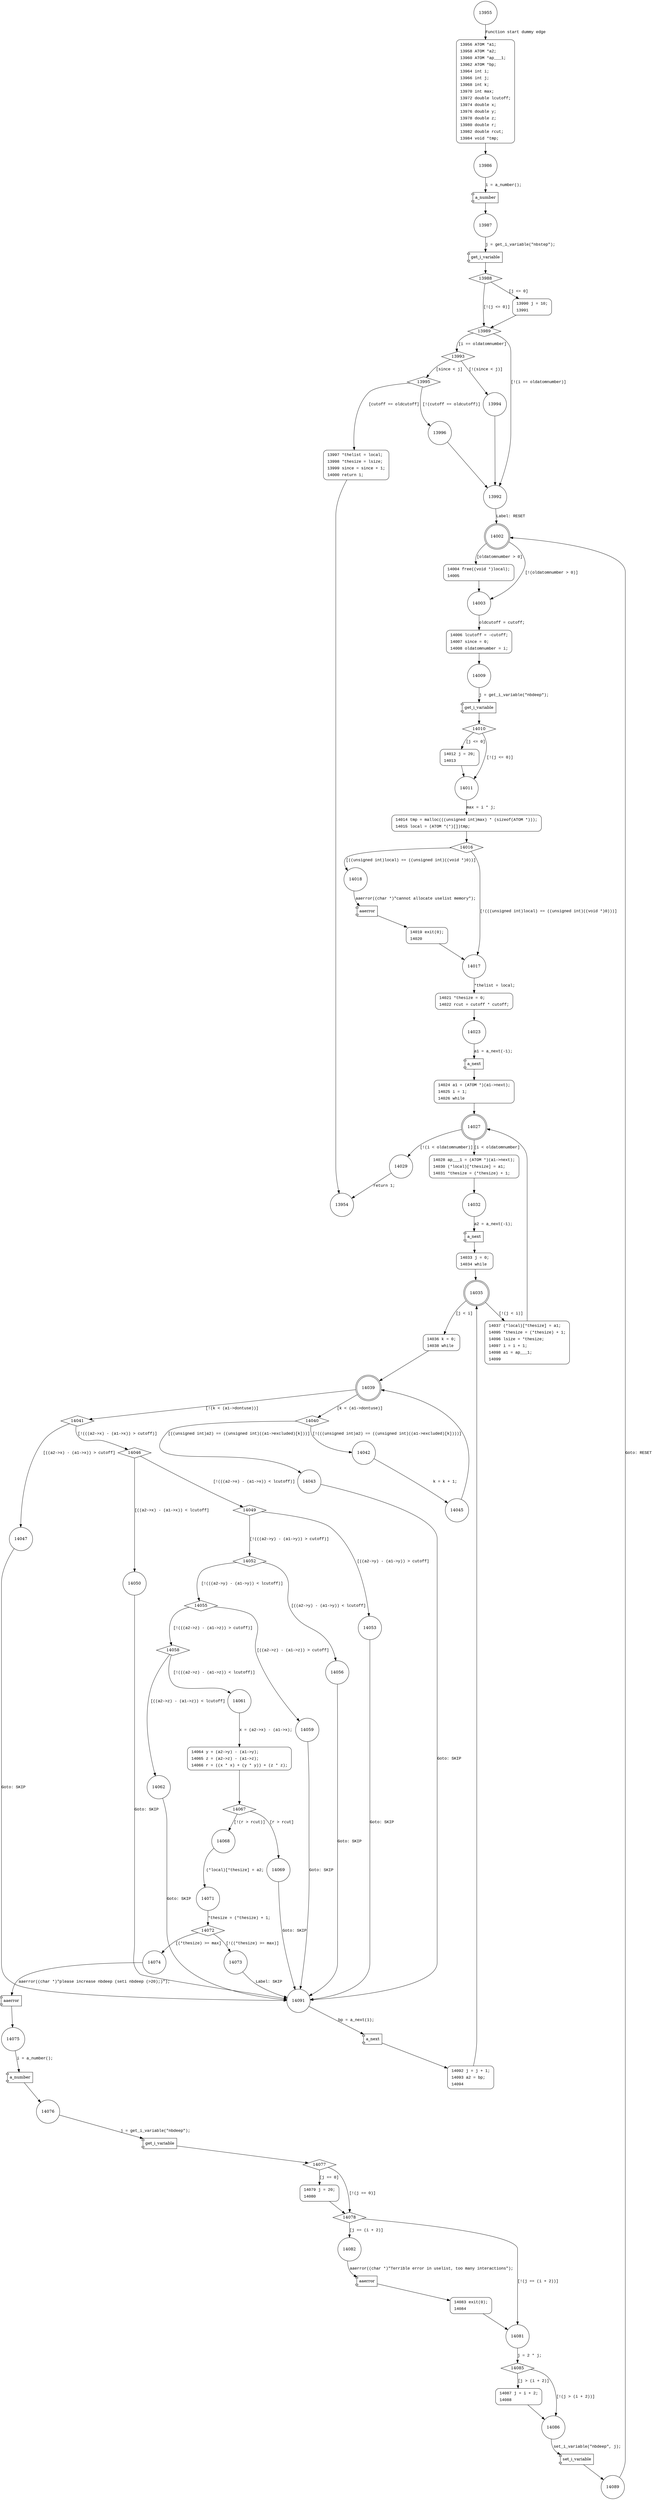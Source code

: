 digraph uselist {
13955 [shape="circle"]
13956 [shape="circle"]
13986 [shape="circle"]
13987 [shape="circle"]
13988 [shape="diamond"]
13989 [shape="diamond"]
13990 [shape="circle"]
13992 [shape="circle"]
13993 [shape="diamond"]
13994 [shape="circle"]
13995 [shape="diamond"]
13996 [shape="circle"]
13997 [shape="circle"]
14002 [shape="doublecircle"]
14003 [shape="circle"]
14004 [shape="circle"]
14006 [shape="circle"]
14009 [shape="circle"]
14010 [shape="diamond"]
14011 [shape="circle"]
14012 [shape="circle"]
14014 [shape="circle"]
14016 [shape="diamond"]
14017 [shape="circle"]
14018 [shape="circle"]
14019 [shape="circle"]
14021 [shape="circle"]
14023 [shape="circle"]
14024 [shape="circle"]
14027 [shape="doublecircle"]
14029 [shape="circle"]
14028 [shape="circle"]
14032 [shape="circle"]
14033 [shape="circle"]
14035 [shape="doublecircle"]
14037 [shape="circle"]
14036 [shape="circle"]
14039 [shape="doublecircle"]
14041 [shape="diamond"]
14040 [shape="diamond"]
14042 [shape="circle"]
14043 [shape="circle"]
14091 [shape="circle"]
14092 [shape="circle"]
14045 [shape="circle"]
14046 [shape="diamond"]
14047 [shape="circle"]
14049 [shape="diamond"]
14050 [shape="circle"]
14052 [shape="diamond"]
14053 [shape="circle"]
14055 [shape="diamond"]
14056 [shape="circle"]
14058 [shape="diamond"]
14059 [shape="circle"]
14061 [shape="circle"]
14062 [shape="circle"]
14064 [shape="circle"]
14067 [shape="diamond"]
14068 [shape="circle"]
14069 [shape="circle"]
14071 [shape="circle"]
14072 [shape="diamond"]
14073 [shape="circle"]
14074 [shape="circle"]
14075 [shape="circle"]
14076 [shape="circle"]
14077 [shape="diamond"]
14078 [shape="diamond"]
14079 [shape="circle"]
14081 [shape="circle"]
14082 [shape="circle"]
14083 [shape="circle"]
14085 [shape="diamond"]
14086 [shape="circle"]
14087 [shape="circle"]
14089 [shape="circle"]
13954 [shape="circle"]
13956 [style="filled,bold" penwidth="1" fillcolor="white" fontname="Courier New" shape="Mrecord" label=<<table border="0" cellborder="0" cellpadding="3" bgcolor="white"><tr><td align="right">13956</td><td align="left">ATOM *a1;</td></tr><tr><td align="right">13958</td><td align="left">ATOM *a2;</td></tr><tr><td align="right">13960</td><td align="left">ATOM *ap___1;</td></tr><tr><td align="right">13962</td><td align="left">ATOM *bp;</td></tr><tr><td align="right">13964</td><td align="left">int i;</td></tr><tr><td align="right">13966</td><td align="left">int j;</td></tr><tr><td align="right">13968</td><td align="left">int k;</td></tr><tr><td align="right">13970</td><td align="left">int max;</td></tr><tr><td align="right">13972</td><td align="left">double lcutoff;</td></tr><tr><td align="right">13974</td><td align="left">double x;</td></tr><tr><td align="right">13976</td><td align="left">double y;</td></tr><tr><td align="right">13978</td><td align="left">double z;</td></tr><tr><td align="right">13980</td><td align="left">double r;</td></tr><tr><td align="right">13982</td><td align="left">double rcut;</td></tr><tr><td align="right">13984</td><td align="left">void *tmp;</td></tr></table>>]
13956 -> 13986[label=""]
13990 [style="filled,bold" penwidth="1" fillcolor="white" fontname="Courier New" shape="Mrecord" label=<<table border="0" cellborder="0" cellpadding="3" bgcolor="white"><tr><td align="right">13990</td><td align="left">j = 10;</td></tr><tr><td align="right">13991</td><td align="left"></td></tr></table>>]
13990 -> 13989[label=""]
13997 [style="filled,bold" penwidth="1" fillcolor="white" fontname="Courier New" shape="Mrecord" label=<<table border="0" cellborder="0" cellpadding="3" bgcolor="white"><tr><td align="right">13997</td><td align="left">*thelist = local;</td></tr><tr><td align="right">13998</td><td align="left">*thesize = lsize;</td></tr><tr><td align="right">13999</td><td align="left">since = since + 1;</td></tr><tr><td align="right">14000</td><td align="left">return 1;</td></tr></table>>]
13997 -> 13954[label=""]
14004 [style="filled,bold" penwidth="1" fillcolor="white" fontname="Courier New" shape="Mrecord" label=<<table border="0" cellborder="0" cellpadding="3" bgcolor="white"><tr><td align="right">14004</td><td align="left">free((void *)local);</td></tr><tr><td align="right">14005</td><td align="left"></td></tr></table>>]
14004 -> 14003[label=""]
14006 [style="filled,bold" penwidth="1" fillcolor="white" fontname="Courier New" shape="Mrecord" label=<<table border="0" cellborder="0" cellpadding="3" bgcolor="white"><tr><td align="right">14006</td><td align="left">lcutoff = -cutoff;</td></tr><tr><td align="right">14007</td><td align="left">since = 0;</td></tr><tr><td align="right">14008</td><td align="left">oldatomnumber = i;</td></tr></table>>]
14006 -> 14009[label=""]
14012 [style="filled,bold" penwidth="1" fillcolor="white" fontname="Courier New" shape="Mrecord" label=<<table border="0" cellborder="0" cellpadding="3" bgcolor="white"><tr><td align="right">14012</td><td align="left">j = 20;</td></tr><tr><td align="right">14013</td><td align="left"></td></tr></table>>]
14012 -> 14011[label=""]
14014 [style="filled,bold" penwidth="1" fillcolor="white" fontname="Courier New" shape="Mrecord" label=<<table border="0" cellborder="0" cellpadding="3" bgcolor="white"><tr><td align="right">14014</td><td align="left">tmp = malloc(((unsigned int)max) * (sizeof(ATOM *)));</td></tr><tr><td align="right">14015</td><td align="left">local = (ATOM *(*)[])tmp;</td></tr></table>>]
14014 -> 14016[label=""]
14019 [style="filled,bold" penwidth="1" fillcolor="white" fontname="Courier New" shape="Mrecord" label=<<table border="0" cellborder="0" cellpadding="3" bgcolor="white"><tr><td align="right">14019</td><td align="left">exit(0);</td></tr><tr><td align="right">14020</td><td align="left"></td></tr></table>>]
14019 -> 14017[label=""]
14021 [style="filled,bold" penwidth="1" fillcolor="white" fontname="Courier New" shape="Mrecord" label=<<table border="0" cellborder="0" cellpadding="3" bgcolor="white"><tr><td align="right">14021</td><td align="left">*thesize = 0;</td></tr><tr><td align="right">14022</td><td align="left">rcut = cutoff * cutoff;</td></tr></table>>]
14021 -> 14023[label=""]
14024 [style="filled,bold" penwidth="1" fillcolor="white" fontname="Courier New" shape="Mrecord" label=<<table border="0" cellborder="0" cellpadding="3" bgcolor="white"><tr><td align="right">14024</td><td align="left">a1 = (ATOM *)(a1-&gt;next);</td></tr><tr><td align="right">14025</td><td align="left">i = 1;</td></tr><tr><td align="right">14026</td><td align="left">while</td></tr></table>>]
14024 -> 14027[label=""]
14028 [style="filled,bold" penwidth="1" fillcolor="white" fontname="Courier New" shape="Mrecord" label=<<table border="0" cellborder="0" cellpadding="3" bgcolor="white"><tr><td align="right">14028</td><td align="left">ap___1 = (ATOM *)(a1-&gt;next);</td></tr><tr><td align="right">14030</td><td align="left">(*local)[*thesize] = a1;</td></tr><tr><td align="right">14031</td><td align="left">*thesize = (*thesize) + 1;</td></tr></table>>]
14028 -> 14032[label=""]
14033 [style="filled,bold" penwidth="1" fillcolor="white" fontname="Courier New" shape="Mrecord" label=<<table border="0" cellborder="0" cellpadding="3" bgcolor="white"><tr><td align="right">14033</td><td align="left">j = 0;</td></tr><tr><td align="right">14034</td><td align="left">while</td></tr></table>>]
14033 -> 14035[label=""]
14036 [style="filled,bold" penwidth="1" fillcolor="white" fontname="Courier New" shape="Mrecord" label=<<table border="0" cellborder="0" cellpadding="3" bgcolor="white"><tr><td align="right">14036</td><td align="left">k = 0;</td></tr><tr><td align="right">14038</td><td align="left">while</td></tr></table>>]
14036 -> 14039[label=""]
14092 [style="filled,bold" penwidth="1" fillcolor="white" fontname="Courier New" shape="Mrecord" label=<<table border="0" cellborder="0" cellpadding="3" bgcolor="white"><tr><td align="right">14092</td><td align="left">j = j + 1;</td></tr><tr><td align="right">14093</td><td align="left">a2 = bp;</td></tr><tr><td align="right">14094</td><td align="left"></td></tr></table>>]
14092 -> 14035[label=""]
14064 [style="filled,bold" penwidth="1" fillcolor="white" fontname="Courier New" shape="Mrecord" label=<<table border="0" cellborder="0" cellpadding="3" bgcolor="white"><tr><td align="right">14064</td><td align="left">y = (a2-&gt;y) - (a1-&gt;y);</td></tr><tr><td align="right">14065</td><td align="left">z = (a2-&gt;z) - (a1-&gt;z);</td></tr><tr><td align="right">14066</td><td align="left">r = ((x * x) + (y * y)) + (z * z);</td></tr></table>>]
14064 -> 14067[label=""]
14079 [style="filled,bold" penwidth="1" fillcolor="white" fontname="Courier New" shape="Mrecord" label=<<table border="0" cellborder="0" cellpadding="3" bgcolor="white"><tr><td align="right">14079</td><td align="left">j = 20;</td></tr><tr><td align="right">14080</td><td align="left"></td></tr></table>>]
14079 -> 14078[label=""]
14083 [style="filled,bold" penwidth="1" fillcolor="white" fontname="Courier New" shape="Mrecord" label=<<table border="0" cellborder="0" cellpadding="3" bgcolor="white"><tr><td align="right">14083</td><td align="left">exit(0);</td></tr><tr><td align="right">14084</td><td align="left"></td></tr></table>>]
14083 -> 14081[label=""]
14087 [style="filled,bold" penwidth="1" fillcolor="white" fontname="Courier New" shape="Mrecord" label=<<table border="0" cellborder="0" cellpadding="3" bgcolor="white"><tr><td align="right">14087</td><td align="left">j = i + 2;</td></tr><tr><td align="right">14088</td><td align="left"></td></tr></table>>]
14087 -> 14086[label=""]
14037 [style="filled,bold" penwidth="1" fillcolor="white" fontname="Courier New" shape="Mrecord" label=<<table border="0" cellborder="0" cellpadding="3" bgcolor="white"><tr><td align="right">14037</td><td align="left">(*local)[*thesize] = a1;</td></tr><tr><td align="right">14095</td><td align="left">*thesize = (*thesize) + 1;</td></tr><tr><td align="right">14096</td><td align="left">lsize = *thesize;</td></tr><tr><td align="right">14097</td><td align="left">i = i + 1;</td></tr><tr><td align="right">14098</td><td align="left">a1 = ap___1;</td></tr><tr><td align="right">14099</td><td align="left"></td></tr></table>>]
14037 -> 14027[label=""]
13955 -> 13956 [label="Function start dummy edge" fontname="Courier New"]
100425 [shape="component" label="a_number"]
13986 -> 100425 [label="i = a_number();" fontname="Courier New"]
100425 -> 13987 [label="" fontname="Courier New"]
100426 [shape="component" label="get_i_variable"]
13987 -> 100426 [label="j = get_i_variable(\"nbstep\");" fontname="Courier New"]
100426 -> 13988 [label="" fontname="Courier New"]
13988 -> 13989 [label="[!(j <= 0)]" fontname="Courier New"]
13988 -> 13990 [label="[j <= 0]" fontname="Courier New"]
13989 -> 13992 [label="[!(i == oldatomnumber)]" fontname="Courier New"]
13989 -> 13993 [label="[i == oldatomnumber]" fontname="Courier New"]
13993 -> 13994 [label="[!(since < j)]" fontname="Courier New"]
13993 -> 13995 [label="[since < j]" fontname="Courier New"]
13995 -> 13996 [label="[!(cutoff == oldcutoff)]" fontname="Courier New"]
13995 -> 13997 [label="[cutoff == oldcutoff]" fontname="Courier New"]
13996 -> 13992 [label="" fontname="Courier New"]
13992 -> 14002 [label="Label: RESET" fontname="Courier New"]
14002 -> 14003 [label="[!(oldatomnumber > 0)]" fontname="Courier New"]
14002 -> 14004 [label="[oldatomnumber > 0]" fontname="Courier New"]
14003 -> 14006 [label="oldcutoff = cutoff;" fontname="Courier New"]
100427 [shape="component" label="get_i_variable"]
14009 -> 100427 [label="j = get_i_variable(\"nbdeep\");" fontname="Courier New"]
100427 -> 14010 [label="" fontname="Courier New"]
14010 -> 14011 [label="[!(j <= 0)]" fontname="Courier New"]
14010 -> 14012 [label="[j <= 0]" fontname="Courier New"]
14011 -> 14014 [label="max = i * j;" fontname="Courier New"]
14016 -> 14017 [label="[!(((unsigned int)local) == ((unsigned int)((void *)0)))]" fontname="Courier New"]
14016 -> 14018 [label="[((unsigned int)local) == ((unsigned int)((void *)0))]" fontname="Courier New"]
100428 [shape="component" label="aaerror"]
14018 -> 100428 [label="aaerror((char *)\"cannot allocate uselist memory\");" fontname="Courier New"]
100428 -> 14019 [label="" fontname="Courier New"]
14017 -> 14021 [label="*thelist = local;" fontname="Courier New"]
100429 [shape="component" label="a_next"]
14023 -> 100429 [label="a1 = a_next(-1);" fontname="Courier New"]
100429 -> 14024 [label="" fontname="Courier New"]
14027 -> 14029 [label="[!(i < oldatomnumber)]" fontname="Courier New"]
14027 -> 14028 [label="[i < oldatomnumber]" fontname="Courier New"]
100430 [shape="component" label="a_next"]
14032 -> 100430 [label="a2 = a_next(-1);" fontname="Courier New"]
100430 -> 14033 [label="" fontname="Courier New"]
14035 -> 14037 [label="[!(j < i)]" fontname="Courier New"]
14035 -> 14036 [label="[j < i]" fontname="Courier New"]
14039 -> 14041 [label="[!(k < (a1->dontuse))]" fontname="Courier New"]
14039 -> 14040 [label="[k < (a1->dontuse)]" fontname="Courier New"]
14040 -> 14042 [label="[!(((unsigned int)a2) == ((unsigned int)((a1->excluded)[k])))]" fontname="Courier New"]
14040 -> 14043 [label="[((unsigned int)a2) == ((unsigned int)((a1->excluded)[k]))]" fontname="Courier New"]
100431 [shape="component" label="a_next"]
14091 -> 100431 [label="bp = a_next(1);" fontname="Courier New"]
100431 -> 14092 [label="" fontname="Courier New"]
14042 -> 14045 [label="k = k + 1;" fontname="Courier New"]
14041 -> 14046 [label="[!(((a2->x) - (a1->x)) > cutoff)]" fontname="Courier New"]
14041 -> 14047 [label="[((a2->x) - (a1->x)) > cutoff]" fontname="Courier New"]
14046 -> 14049 [label="[!(((a2->x) - (a1->x)) < lcutoff)]" fontname="Courier New"]
14046 -> 14050 [label="[((a2->x) - (a1->x)) < lcutoff]" fontname="Courier New"]
14049 -> 14052 [label="[!(((a2->y) - (a1->y)) > cutoff)]" fontname="Courier New"]
14049 -> 14053 [label="[((a2->y) - (a1->y)) > cutoff]" fontname="Courier New"]
14052 -> 14055 [label="[!(((a2->y) - (a1->y)) < lcutoff)]" fontname="Courier New"]
14052 -> 14056 [label="[((a2->y) - (a1->y)) < lcutoff]" fontname="Courier New"]
14055 -> 14058 [label="[!(((a2->z) - (a1->z)) > cutoff)]" fontname="Courier New"]
14055 -> 14059 [label="[((a2->z) - (a1->z)) > cutoff]" fontname="Courier New"]
14058 -> 14061 [label="[!(((a2->z) - (a1->z)) < lcutoff)]" fontname="Courier New"]
14058 -> 14062 [label="[((a2->z) - (a1->z)) < lcutoff]" fontname="Courier New"]
14061 -> 14064 [label="x = (a2->x) - (a1->x);" fontname="Courier New"]
14067 -> 14068 [label="[!(r > rcut)]" fontname="Courier New"]
14067 -> 14069 [label="[r > rcut]" fontname="Courier New"]
14068 -> 14071 [label="(*local)[*thesize] = a2;" fontname="Courier New"]
14072 -> 14073 [label="[!((*thesize) >= max)]" fontname="Courier New"]
14072 -> 14074 [label="[(*thesize) >= max]" fontname="Courier New"]
100432 [shape="component" label="aaerror"]
14074 -> 100432 [label="aaerror((char *)\"please increase nbdeep (seti nbdeep (>20);)\");" fontname="Courier New"]
100432 -> 14075 [label="" fontname="Courier New"]
100433 [shape="component" label="a_number"]
14075 -> 100433 [label="i = a_number();" fontname="Courier New"]
100433 -> 14076 [label="" fontname="Courier New"]
100434 [shape="component" label="get_i_variable"]
14076 -> 100434 [label="j = get_i_variable(\"nbdeep\");" fontname="Courier New"]
100434 -> 14077 [label="" fontname="Courier New"]
14077 -> 14078 [label="[!(j == 0)]" fontname="Courier New"]
14077 -> 14079 [label="[j == 0]" fontname="Courier New"]
14078 -> 14081 [label="[!(j == (i + 2))]" fontname="Courier New"]
14078 -> 14082 [label="[j == (i + 2)]" fontname="Courier New"]
100435 [shape="component" label="aaerror"]
14082 -> 100435 [label="aaerror((char *)\"Terrible error in uselist, too many interactions\");" fontname="Courier New"]
100435 -> 14083 [label="" fontname="Courier New"]
14081 -> 14085 [label="j = 2 * j;" fontname="Courier New"]
14085 -> 14086 [label="[!(j > (i + 2))]" fontname="Courier New"]
14085 -> 14087 [label="[j > (i + 2)]" fontname="Courier New"]
100436 [shape="component" label="set_i_variable"]
14086 -> 100436 [label="set_i_variable(\"nbdeep\", j);" fontname="Courier New"]
100436 -> 14089 [label="" fontname="Courier New"]
14073 -> 14091 [label="Label: SKIP" fontname="Courier New"]
14029 -> 13954 [label="return 1;" fontname="Courier New"]
14043 -> 14091 [label="Goto: SKIP" fontname="Courier New"]
14045 -> 14039 [label="" fontname="Courier New"]
14047 -> 14091 [label="Goto: SKIP" fontname="Courier New"]
14050 -> 14091 [label="Goto: SKIP" fontname="Courier New"]
14053 -> 14091 [label="Goto: SKIP" fontname="Courier New"]
14056 -> 14091 [label="Goto: SKIP" fontname="Courier New"]
14059 -> 14091 [label="Goto: SKIP" fontname="Courier New"]
14062 -> 14091 [label="Goto: SKIP" fontname="Courier New"]
14069 -> 14091 [label="Goto: SKIP" fontname="Courier New"]
14071 -> 14072 [label="*thesize = (*thesize) + 1;" fontname="Courier New"]
14089 -> 14002 [label="Goto: RESET" fontname="Courier New"]
13994 -> 13992 [label="" fontname="Courier New"]
}